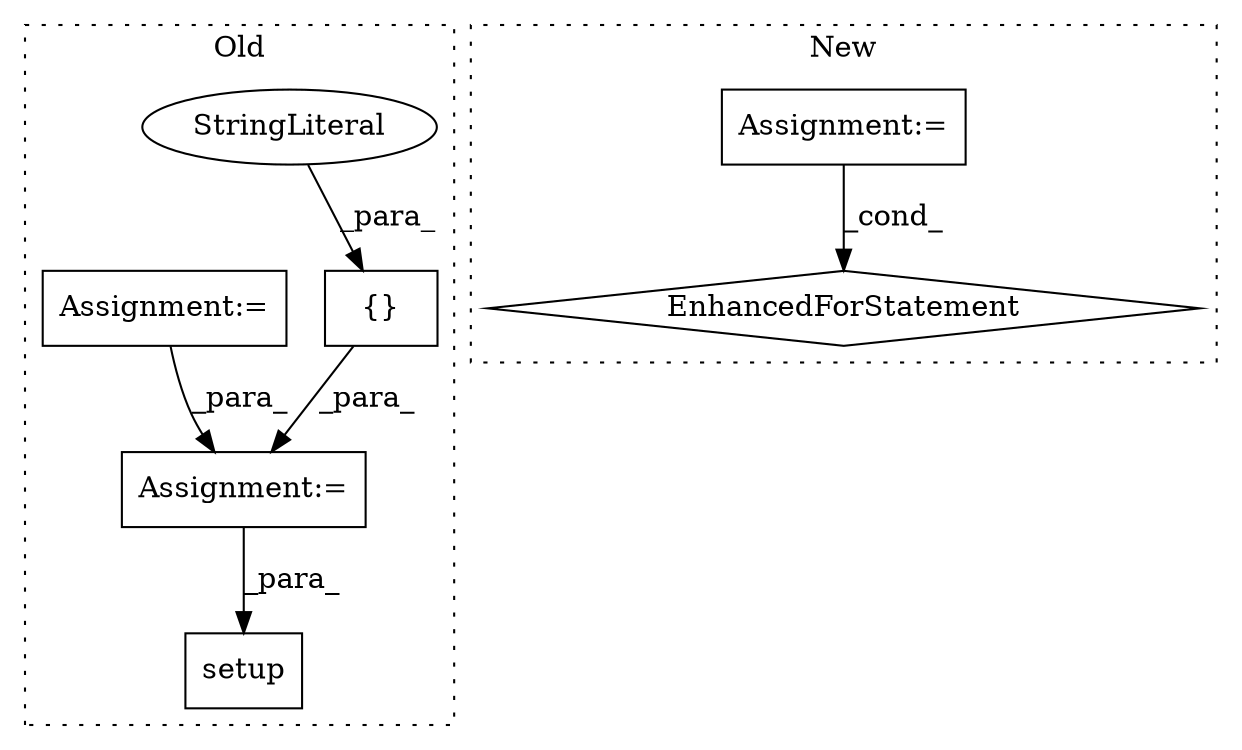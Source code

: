 digraph G {
subgraph cluster0 {
1 [label="setup" a="32" s="1719,2457" l="6,1" shape="box"];
4 [label="{}" a="4" s="1358,1375" l="1,1" shape="box"];
5 [label="StringLiteral" a="45" s="1359" l="16" shape="ellipse"];
6 [label="Assignment:=" a="7" s="1494" l="1" shape="box"];
7 [label="Assignment:=" a="7" s="1416" l="1" shape="box"];
label = "Old";
style="dotted";
}
subgraph cluster1 {
2 [label="EnhancedForStatement" a="70" s="1026,1137" l="69,2" shape="diamond"];
3 [label="Assignment:=" a="7" s="1026,1137" l="69,2" shape="box"];
label = "New";
style="dotted";
}
3 -> 2 [label="_cond_"];
4 -> 6 [label="_para_"];
5 -> 4 [label="_para_"];
6 -> 1 [label="_para_"];
7 -> 6 [label="_para_"];
}
